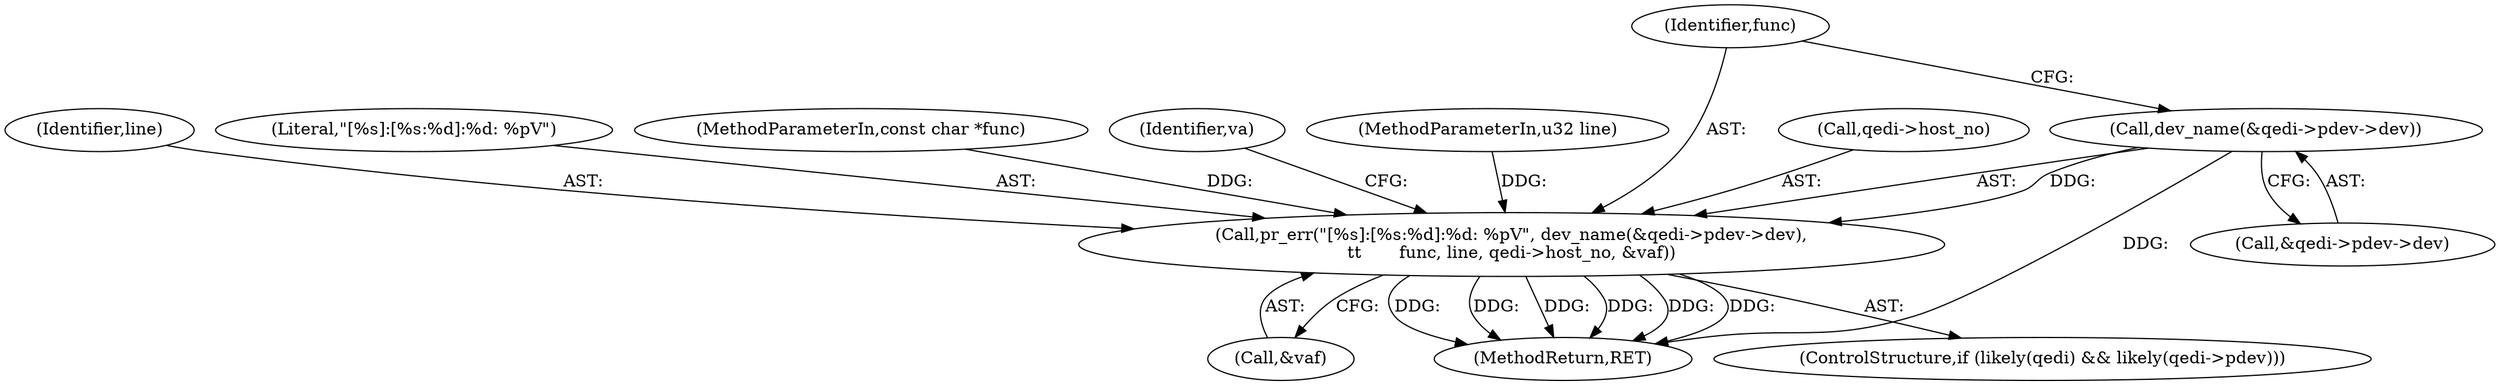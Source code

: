 digraph "0_linux_c09581a52765a85f19fc35340127396d5e3379cc@pointer" {
"1000132" [label="(Call,dev_name(&qedi->pdev->dev))"];
"1000130" [label="(Call,pr_err(\"[%s]:[%s:%d]:%d: %pV\", dev_name(&qedi->pdev->dev),\n\t\t       func, line, qedi->host_no, &vaf))"];
"1000130" [label="(Call,pr_err(\"[%s]:[%s:%d]:%d: %pV\", dev_name(&qedi->pdev->dev),\n\t\t       func, line, qedi->host_no, &vaf))"];
"1000144" [label="(Call,&vaf)"];
"1000133" [label="(Call,&qedi->pdev->dev)"];
"1000102" [label="(MethodParameterIn,const char *func)"];
"1000132" [label="(Call,dev_name(&qedi->pdev->dev))"];
"1000155" [label="(MethodReturn,RET)"];
"1000154" [label="(Identifier,va)"];
"1000122" [label="(ControlStructure,if (likely(qedi) && likely(qedi->pdev)))"];
"1000103" [label="(MethodParameterIn,u32 line)"];
"1000140" [label="(Identifier,line)"];
"1000131" [label="(Literal,\"[%s]:[%s:%d]:%d: %pV\")"];
"1000139" [label="(Identifier,func)"];
"1000141" [label="(Call,qedi->host_no)"];
"1000132" -> "1000130"  [label="AST: "];
"1000132" -> "1000133"  [label="CFG: "];
"1000133" -> "1000132"  [label="AST: "];
"1000139" -> "1000132"  [label="CFG: "];
"1000132" -> "1000155"  [label="DDG: "];
"1000132" -> "1000130"  [label="DDG: "];
"1000130" -> "1000122"  [label="AST: "];
"1000130" -> "1000144"  [label="CFG: "];
"1000131" -> "1000130"  [label="AST: "];
"1000139" -> "1000130"  [label="AST: "];
"1000140" -> "1000130"  [label="AST: "];
"1000141" -> "1000130"  [label="AST: "];
"1000144" -> "1000130"  [label="AST: "];
"1000154" -> "1000130"  [label="CFG: "];
"1000130" -> "1000155"  [label="DDG: "];
"1000130" -> "1000155"  [label="DDG: "];
"1000130" -> "1000155"  [label="DDG: "];
"1000130" -> "1000155"  [label="DDG: "];
"1000130" -> "1000155"  [label="DDG: "];
"1000130" -> "1000155"  [label="DDG: "];
"1000102" -> "1000130"  [label="DDG: "];
"1000103" -> "1000130"  [label="DDG: "];
}
